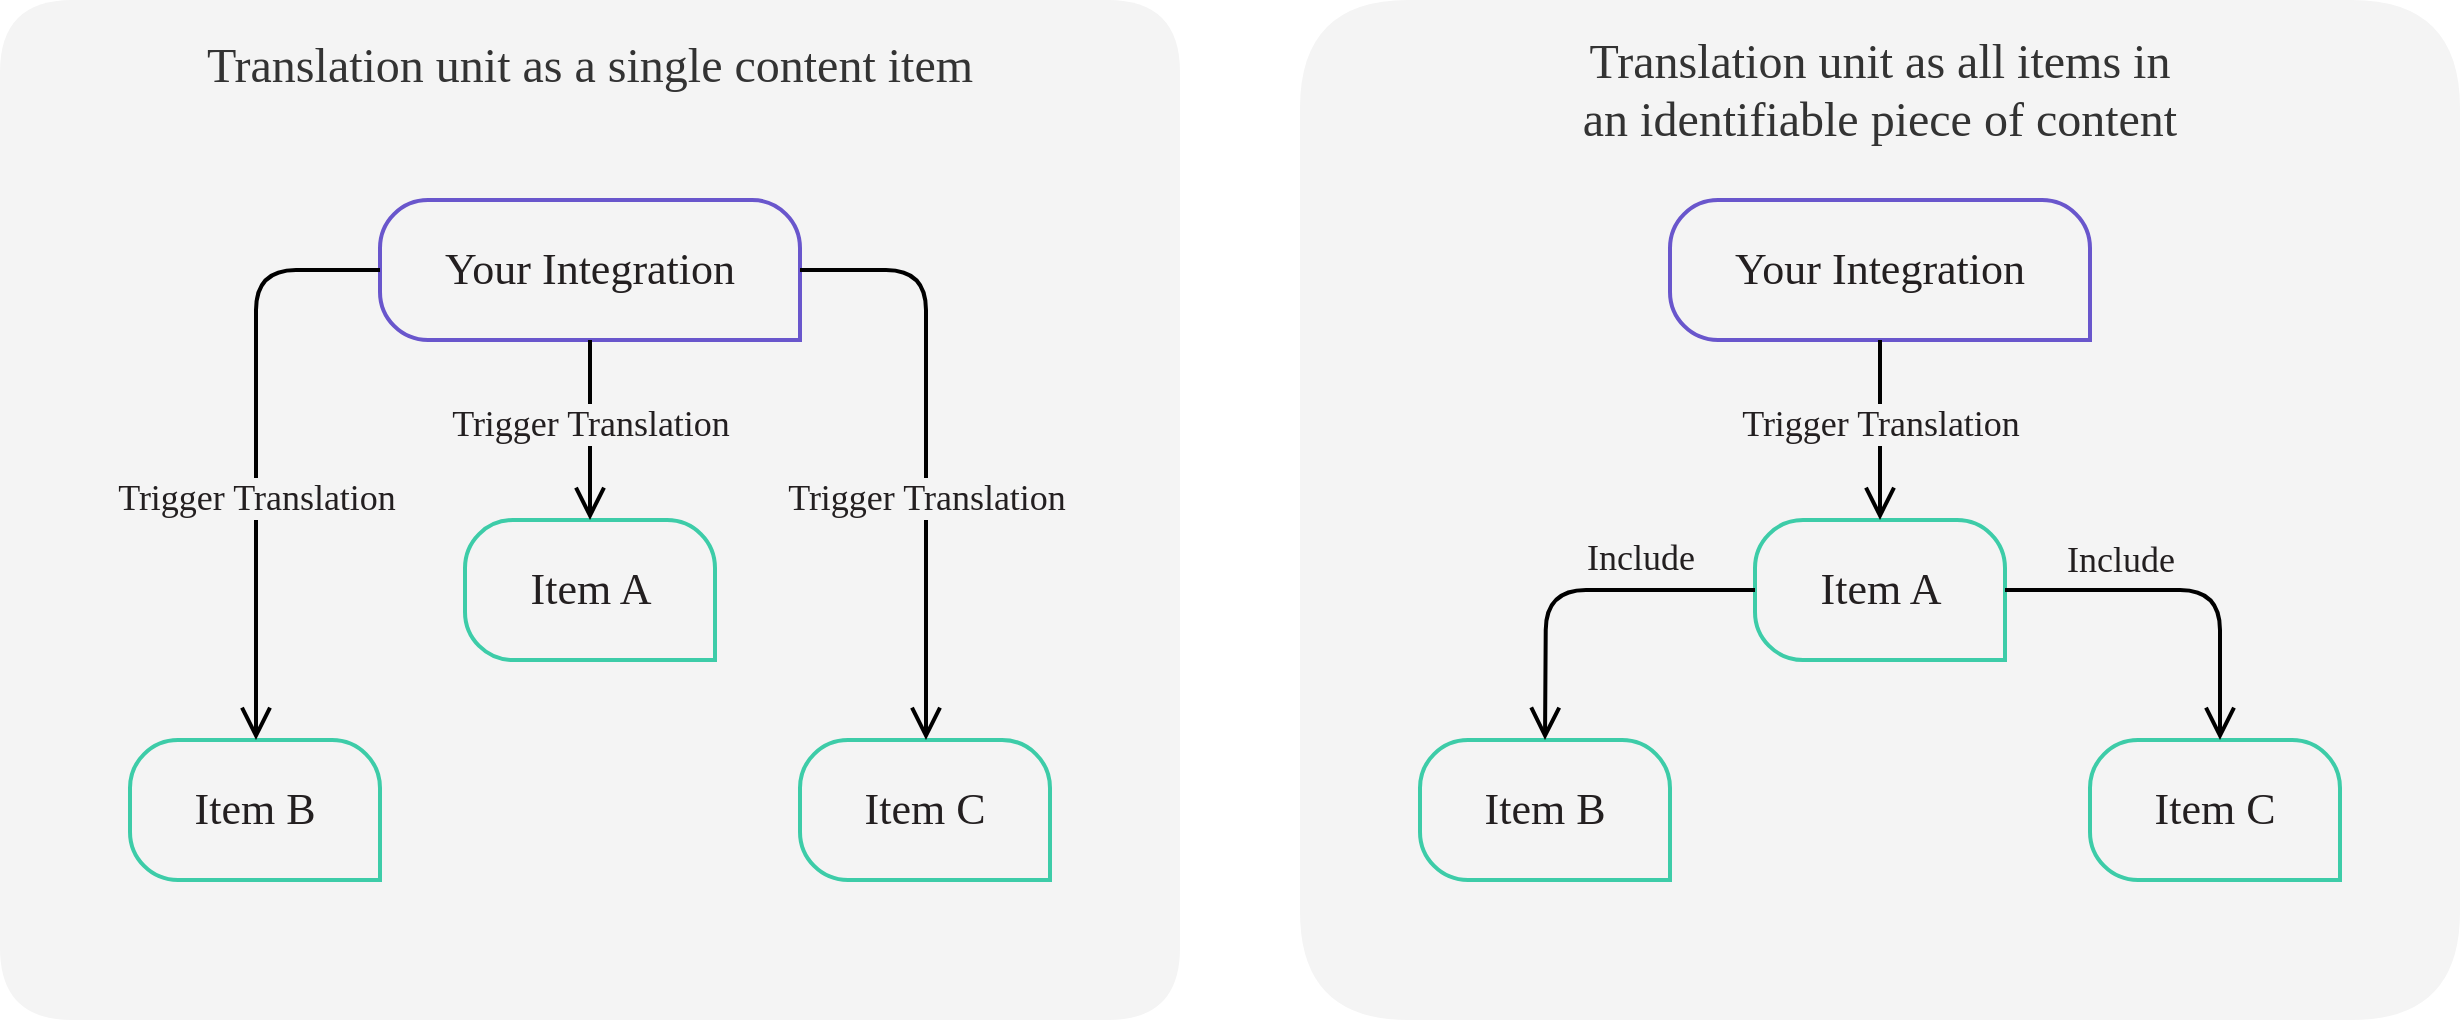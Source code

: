<mxfile version="20.8.20" type="device"><diagram name="Page-1" id="XRoxng4j3bkKd-hEJLJb"><mxGraphModel dx="3728" dy="2300" grid="1" gridSize="10" guides="1" tooltips="1" connect="1" arrows="1" fold="1" page="1" pageScale="1" pageWidth="827" pageHeight="1169" math="0" shadow="0"><root><mxCell id="0"/><mxCell id="1" parent="0"/><mxCell id="Q4MLNvfbxjIdma7ckL6b-51" value="Translation unit as all items in&#10;an identifiable piece of content" style="swimlane;childLayout=stackLayout;horizontal=1;startSize=90;horizontalStack=0;rounded=1;fontSize=24;fontStyle=0;strokeWidth=2;resizeParent=0;resizeLast=1;shadow=0;dashed=0;align=center;glass=0;sketch=0;fontFamily=Work Sans;fontSource=https%3A%2F%2Ffonts.googleapis.com%2Fcss%3Ffamily%3DWork%2BSans;swimlaneLine=0;expand=1;collapsible=0;swimlaneBody=1;swimlaneHead=1;arcSize=20;fillStyle=auto;fillColor=#f4f4f4;fontColor=#333333;strokeColor=none;overflow=hidden;container=1;swimlaneFillColor=#F4F4F4;spacingLeft=25;spacingRight=25;whiteSpace=wrap;spacingTop=10;spacingBottom=10;" vertex="1" parent="1"><mxGeometry x="-290" y="-90" width="580" height="510" as="geometry"/></mxCell><mxCell id="Q4MLNvfbxjIdma7ckL6b-50" value="Translation unit as a single content item" style="swimlane;childLayout=stackLayout;horizontal=1;startSize=60;horizontalStack=0;rounded=1;fontSize=24;fontStyle=0;strokeWidth=2;resizeParent=0;resizeLast=1;shadow=0;dashed=0;align=center;glass=0;sketch=0;fontFamily=Work Sans;fontSource=https%3A%2F%2Ffonts.googleapis.com%2Fcss%3Ffamily%3DWork%2BSans;swimlaneLine=0;expand=1;collapsible=0;swimlaneBody=1;swimlaneHead=1;arcSize=20;fillStyle=auto;fillColor=#f4f4f4;fontColor=#333333;strokeColor=none;overflow=hidden;container=1;swimlaneFillColor=#F4F4F4;spacingLeft=20;spacingRight=20;spacingTop=10;spacingBottom=10;" vertex="1" parent="1"><mxGeometry x="-940" y="-90" width="590" height="510" as="geometry"/></mxCell><mxCell id="Q4MLNvfbxjIdma7ckL6b-26" value="Your Integration" style="verticalLabelPosition=middle;verticalAlign=middle;html=1;shape=mxgraph.basic.three_corner_round_rect;dx=12;whiteSpace=wrap;rounded=1;glass=0;flipV=0;strokeWidth=2;perimeterSpacing=0;strokeColor=#6956cc;fillColor=none;flipH=1;labelPosition=center;align=center;fontColor=#231F20;fontSize=22;fontFamily=Work Sans;fontSource=https%3A%2F%2Ffonts.googleapis.com%2Fcss%3Ffamily%3DWork%2BSans;spacing=20;overflow=hidden;" vertex="1" parent="1"><mxGeometry x="-750" y="10" width="210" height="70" as="geometry"/></mxCell><mxCell id="Q4MLNvfbxjIdma7ckL6b-27" value="Item A" style="verticalLabelPosition=middle;verticalAlign=middle;html=1;shape=mxgraph.basic.three_corner_round_rect;dx=12;whiteSpace=wrap;rounded=1;glass=0;flipV=0;strokeWidth=2;perimeterSpacing=0;strokeColor=#3DCCA8;fillColor=none;flipH=1;labelPosition=center;align=center;fontColor=#231F20;fontSize=22;fontFamily=Work Sans;fontSource=https%3A%2F%2Ffonts.googleapis.com%2Fcss%3Ffamily%3DWork%2BSans;spacing=20;overflow=hidden;" vertex="1" parent="1"><mxGeometry x="-707.5" y="170" width="125" height="70" as="geometry"/></mxCell><mxCell id="Q4MLNvfbxjIdma7ckL6b-28" value="Item C" style="verticalLabelPosition=middle;verticalAlign=middle;html=1;shape=mxgraph.basic.three_corner_round_rect;dx=12;whiteSpace=wrap;rounded=1;glass=0;flipV=0;strokeWidth=2;perimeterSpacing=0;strokeColor=#3DCCA8;fillColor=none;flipH=1;labelPosition=center;align=center;fontColor=#231F20;fontSize=22;fontFamily=Work Sans;fontSource=https%3A%2F%2Ffonts.googleapis.com%2Fcss%3Ffamily%3DWork%2BSans;spacing=20;overflow=hidden;" vertex="1" parent="1"><mxGeometry x="-540" y="280" width="125" height="70" as="geometry"/></mxCell><mxCell id="Q4MLNvfbxjIdma7ckL6b-29" value="Item B" style="verticalLabelPosition=middle;verticalAlign=middle;html=1;shape=mxgraph.basic.three_corner_round_rect;dx=12;whiteSpace=wrap;rounded=1;glass=0;flipV=0;strokeWidth=2;perimeterSpacing=0;strokeColor=#3DCCA8;fillColor=none;flipH=1;labelPosition=center;align=center;fontColor=#231F20;fontSize=22;fontFamily=Work Sans;fontSource=https%3A%2F%2Ffonts.googleapis.com%2Fcss%3Ffamily%3DWork%2BSans;spacing=20;overflow=hidden;" vertex="1" parent="1"><mxGeometry x="-875" y="280" width="125" height="70" as="geometry"/></mxCell><mxCell id="Q4MLNvfbxjIdma7ckL6b-30" value="" style="endArrow=open;endFill=1;endSize=12;html=1;rounded=1;fontFamily=Work Sans;fontSource=https%3A%2F%2Ffonts.googleapis.com%2Fcss%3Ffamily%3DWork%2BSans;fontSize=22;fontColor=#231F20;strokeWidth=2;arcSize=40;exitX=0.5;exitY=1;exitDx=0;exitDy=0;exitPerimeter=0;entryX=0.5;entryY=0;entryDx=0;entryDy=0;entryPerimeter=0;" edge="1" parent="1" source="Q4MLNvfbxjIdma7ckL6b-26" target="Q4MLNvfbxjIdma7ckL6b-27"><mxGeometry width="160" relative="1" as="geometry"><mxPoint x="-573" y="150" as="sourcePoint"/><mxPoint x="-413" y="150" as="targetPoint"/></mxGeometry></mxCell><mxCell id="Q4MLNvfbxjIdma7ckL6b-31" value="Trigger Translation" style="edgeLabel;html=1;align=center;verticalAlign=middle;resizable=0;points=[];fontSize=18;fontFamily=Work Sans;fontColor=#231F20;labelBackgroundColor=#F4F4F4;" connectable="0" vertex="1" parent="Q4MLNvfbxjIdma7ckL6b-30"><mxGeometry x="0.3" y="3" relative="1" as="geometry"><mxPoint x="-3" y="-17" as="offset"/></mxGeometry></mxCell><mxCell id="Q4MLNvfbxjIdma7ckL6b-32" value="" style="endArrow=open;endFill=1;endSize=12;html=1;rounded=1;fontFamily=Work Sans;fontSource=https%3A%2F%2Ffonts.googleapis.com%2Fcss%3Ffamily%3DWork%2BSans;fontSize=22;fontColor=#231F20;strokeWidth=2;arcSize=40;exitX=1;exitY=0.5;exitDx=0;exitDy=0;exitPerimeter=0;" edge="1" parent="1" source="Q4MLNvfbxjIdma7ckL6b-26"><mxGeometry width="160" relative="1" as="geometry"><mxPoint x="-790" y="110" as="sourcePoint"/><mxPoint x="-812" y="280" as="targetPoint"/><Array as="points"><mxPoint x="-812" y="45"/></Array></mxGeometry></mxCell><mxCell id="Q4MLNvfbxjIdma7ckL6b-33" value="Trigger Translation" style="edgeLabel;html=1;align=center;verticalAlign=middle;resizable=0;points=[];fontSize=18;fontFamily=Work Sans;fontColor=#231F20;labelBackgroundColor=#F4F4F4;" connectable="0" vertex="1" parent="Q4MLNvfbxjIdma7ckL6b-32"><mxGeometry x="0.3" y="3" relative="1" as="geometry"><mxPoint x="-3" y="-17" as="offset"/></mxGeometry></mxCell><mxCell id="Q4MLNvfbxjIdma7ckL6b-34" value="" style="endArrow=open;endFill=1;endSize=12;html=1;rounded=1;fontFamily=Work Sans;fontSource=https%3A%2F%2Ffonts.googleapis.com%2Fcss%3Ffamily%3DWork%2BSans;fontSize=22;fontColor=#231F20;strokeWidth=2;arcSize=40;exitX=0;exitY=0.5;exitDx=0;exitDy=0;exitPerimeter=0;" edge="1" parent="1" source="Q4MLNvfbxjIdma7ckL6b-26"><mxGeometry width="160" relative="1" as="geometry"><mxPoint x="-480" y="90" as="sourcePoint"/><mxPoint x="-477" y="280" as="targetPoint"/><Array as="points"><mxPoint x="-477" y="45"/></Array></mxGeometry></mxCell><mxCell id="Q4MLNvfbxjIdma7ckL6b-35" value="Trigger Translation" style="edgeLabel;html=1;align=center;verticalAlign=middle;resizable=0;points=[];fontSize=18;fontFamily=Work Sans;fontColor=#231F20;labelBackgroundColor=#F4F4F4;" connectable="0" vertex="1" parent="Q4MLNvfbxjIdma7ckL6b-34"><mxGeometry x="0.3" y="3" relative="1" as="geometry"><mxPoint x="-3" y="-17" as="offset"/></mxGeometry></mxCell><mxCell id="Q4MLNvfbxjIdma7ckL6b-36" value="Your Integration" style="verticalLabelPosition=middle;verticalAlign=middle;html=1;shape=mxgraph.basic.three_corner_round_rect;dx=12;whiteSpace=wrap;rounded=1;glass=0;flipV=0;strokeWidth=2;perimeterSpacing=0;strokeColor=#6956cc;fillColor=none;flipH=1;labelPosition=center;align=center;fontColor=#231F20;fontSize=22;fontFamily=Work Sans;fontSource=https%3A%2F%2Ffonts.googleapis.com%2Fcss%3Ffamily%3DWork%2BSans;spacing=20;overflow=hidden;" vertex="1" parent="1"><mxGeometry x="-105" y="10" width="210" height="70" as="geometry"/></mxCell><mxCell id="Q4MLNvfbxjIdma7ckL6b-37" value="Item A" style="verticalLabelPosition=middle;verticalAlign=middle;html=1;shape=mxgraph.basic.three_corner_round_rect;dx=12;whiteSpace=wrap;rounded=1;glass=0;flipV=0;strokeWidth=2;perimeterSpacing=0;strokeColor=#3DCCA8;fillColor=none;flipH=1;labelPosition=center;align=center;fontColor=#231F20;fontSize=22;fontFamily=Work Sans;fontSource=https%3A%2F%2Ffonts.googleapis.com%2Fcss%3Ffamily%3DWork%2BSans;spacing=20;overflow=hidden;" vertex="1" parent="1"><mxGeometry x="-62.5" y="170" width="125" height="70" as="geometry"/></mxCell><mxCell id="Q4MLNvfbxjIdma7ckL6b-38" value="Item C" style="verticalLabelPosition=middle;verticalAlign=middle;html=1;shape=mxgraph.basic.three_corner_round_rect;dx=12;whiteSpace=wrap;rounded=1;glass=0;flipV=0;strokeWidth=2;perimeterSpacing=0;strokeColor=#3DCCA8;fillColor=none;flipH=1;labelPosition=center;align=center;fontColor=#231F20;fontSize=22;fontFamily=Work Sans;fontSource=https%3A%2F%2Ffonts.googleapis.com%2Fcss%3Ffamily%3DWork%2BSans;spacing=20;overflow=hidden;" vertex="1" parent="1"><mxGeometry x="105" y="280" width="125" height="70" as="geometry"/></mxCell><mxCell id="Q4MLNvfbxjIdma7ckL6b-39" value="Item B" style="verticalLabelPosition=middle;verticalAlign=middle;html=1;shape=mxgraph.basic.three_corner_round_rect;dx=12;whiteSpace=wrap;rounded=1;glass=0;flipV=0;strokeWidth=2;perimeterSpacing=0;strokeColor=#3DCCA8;fillColor=none;flipH=1;labelPosition=center;align=center;fontColor=#231F20;fontSize=22;fontFamily=Work Sans;fontSource=https%3A%2F%2Ffonts.googleapis.com%2Fcss%3Ffamily%3DWork%2BSans;spacing=20;overflow=hidden;" vertex="1" parent="1"><mxGeometry x="-230" y="280" width="125" height="70" as="geometry"/></mxCell><mxCell id="Q4MLNvfbxjIdma7ckL6b-40" value="" style="endArrow=open;endFill=1;endSize=12;html=1;rounded=1;fontFamily=Work Sans;fontSource=https%3A%2F%2Ffonts.googleapis.com%2Fcss%3Ffamily%3DWork%2BSans;fontSize=22;fontColor=#231F20;strokeWidth=2;arcSize=40;exitX=0.5;exitY=1;exitDx=0;exitDy=0;exitPerimeter=0;entryX=0.5;entryY=0;entryDx=0;entryDy=0;entryPerimeter=0;" edge="1" source="Q4MLNvfbxjIdma7ckL6b-36" target="Q4MLNvfbxjIdma7ckL6b-37" parent="1"><mxGeometry width="160" relative="1" as="geometry"><mxPoint x="72" y="150" as="sourcePoint"/><mxPoint x="232" y="150" as="targetPoint"/></mxGeometry></mxCell><mxCell id="Q4MLNvfbxjIdma7ckL6b-41" value="Trigger Translation" style="edgeLabel;html=1;align=center;verticalAlign=middle;resizable=0;points=[];fontSize=18;fontFamily=Work Sans;fontColor=#231F20;labelBackgroundColor=#F4F4F4;" connectable="0" vertex="1" parent="Q4MLNvfbxjIdma7ckL6b-40"><mxGeometry x="0.3" y="3" relative="1" as="geometry"><mxPoint x="-3" y="-17" as="offset"/></mxGeometry></mxCell><mxCell id="Q4MLNvfbxjIdma7ckL6b-46" value="" style="endArrow=open;endFill=1;endSize=12;html=1;rounded=1;fontFamily=Work Sans;fontSource=https%3A%2F%2Ffonts.googleapis.com%2Fcss%3Ffamily%3DWork%2BSans;fontSize=22;fontColor=#231F20;strokeWidth=2;arcSize=40;exitX=1;exitY=0.5;exitDx=0;exitDy=0;exitPerimeter=0;entryX=0.5;entryY=0;entryDx=0;entryDy=0;entryPerimeter=0;" edge="1" parent="1" source="Q4MLNvfbxjIdma7ckL6b-37" target="Q4MLNvfbxjIdma7ckL6b-39"><mxGeometry width="160" relative="1" as="geometry"><mxPoint x="-170" y="170" as="sourcePoint"/><mxPoint x="-170" y="260" as="targetPoint"/><Array as="points"><mxPoint x="-167" y="205"/></Array></mxGeometry></mxCell><mxCell id="Q4MLNvfbxjIdma7ckL6b-47" value="Include" style="edgeLabel;html=1;align=center;verticalAlign=middle;resizable=0;points=[];fontSize=18;fontFamily=Work Sans;fontColor=#231F20;labelBackgroundColor=none;" connectable="0" vertex="1" parent="Q4MLNvfbxjIdma7ckL6b-46"><mxGeometry x="0.3" y="3" relative="1" as="geometry"><mxPoint x="44" y="-28" as="offset"/></mxGeometry></mxCell><mxCell id="Q4MLNvfbxjIdma7ckL6b-48" value="" style="endArrow=open;endFill=1;endSize=12;html=1;rounded=1;fontFamily=Work Sans;fontSource=https%3A%2F%2Ffonts.googleapis.com%2Fcss%3Ffamily%3DWork%2BSans;fontSize=22;fontColor=#231F20;strokeWidth=2;arcSize=40;exitX=0;exitY=0.5;exitDx=0;exitDy=0;exitPerimeter=0;" edge="1" parent="1" source="Q4MLNvfbxjIdma7ckL6b-37"><mxGeometry width="160" relative="1" as="geometry"><mxPoint x="167" y="140" as="sourcePoint"/><mxPoint x="170" y="280" as="targetPoint"/><Array as="points"><mxPoint x="170" y="205"/></Array></mxGeometry></mxCell><mxCell id="Q4MLNvfbxjIdma7ckL6b-49" value="Include" style="edgeLabel;html=1;align=center;verticalAlign=middle;resizable=0;points=[];fontSize=18;fontFamily=Work Sans;fontColor=#231F20;labelBackgroundColor=none;" connectable="0" vertex="1" parent="Q4MLNvfbxjIdma7ckL6b-48"><mxGeometry x="0.3" y="3" relative="1" as="geometry"><mxPoint x="-53" y="-26" as="offset"/></mxGeometry></mxCell></root></mxGraphModel></diagram></mxfile>